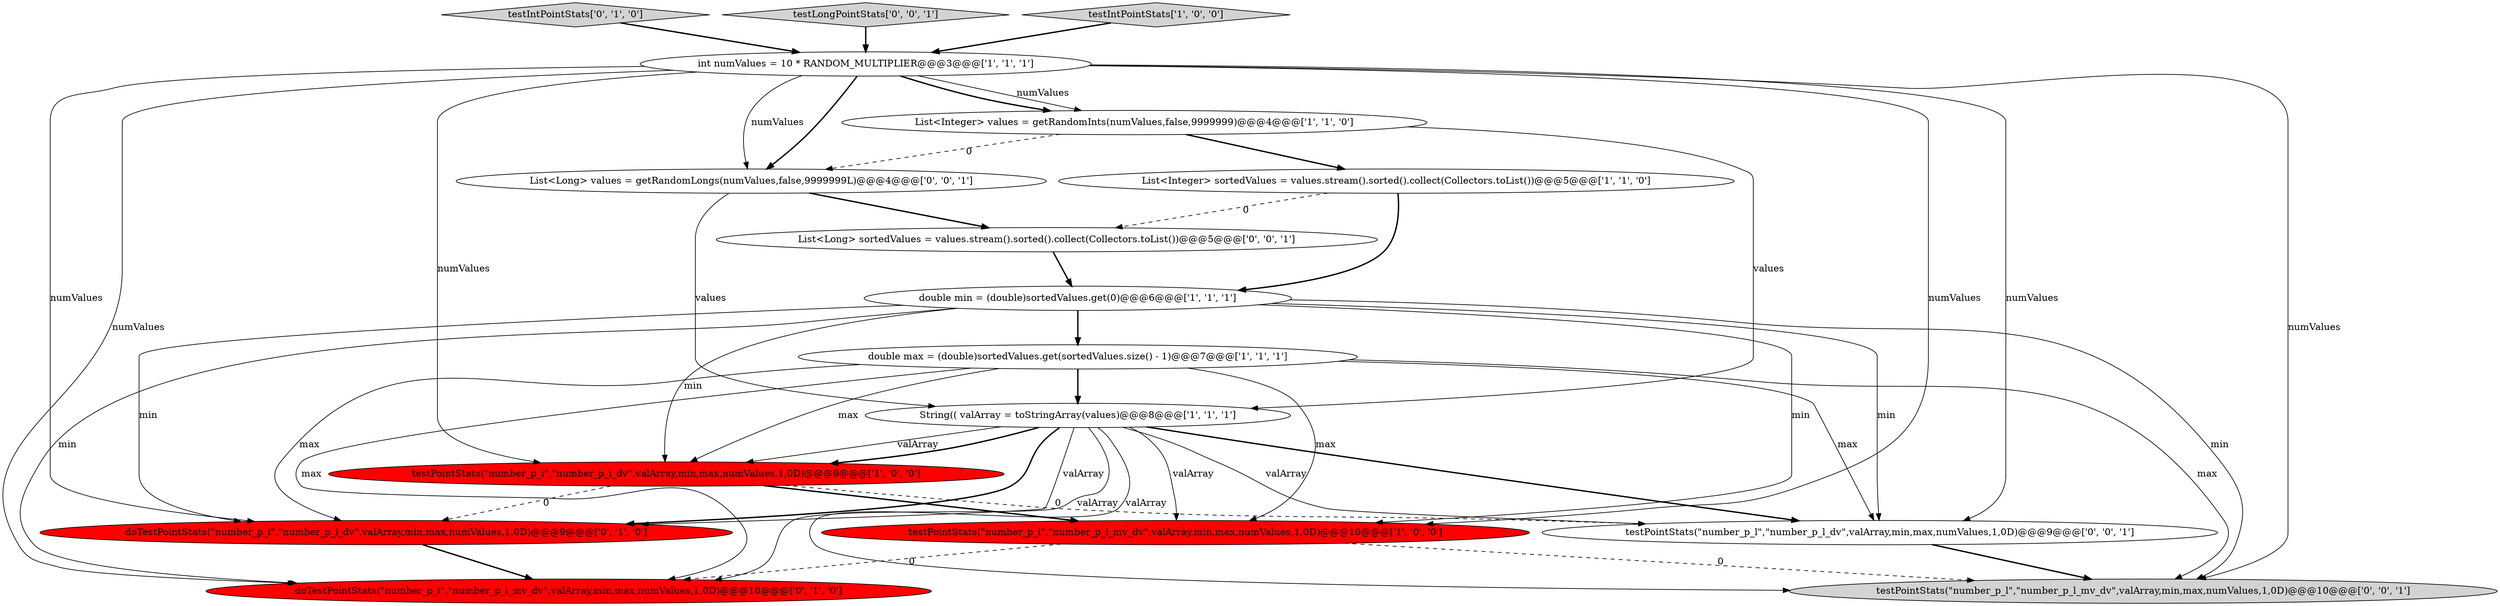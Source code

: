 digraph {
10 [style = filled, label = "doTestPointStats(\"number_p_i\",\"number_p_i_dv\",valArray,min,max,numValues,1,0D)@@@9@@@['0', '1', '0']", fillcolor = red, shape = ellipse image = "AAA1AAABBB2BBB"];
5 [style = filled, label = "testPointStats(\"number_p_i\",\"number_p_i_dv\",valArray,min,max,numValues,1,0D)@@@9@@@['1', '0', '0']", fillcolor = red, shape = ellipse image = "AAA1AAABBB1BBB"];
2 [style = filled, label = "double max = (double)sortedValues.get(sortedValues.size() - 1)@@@7@@@['1', '1', '1']", fillcolor = white, shape = ellipse image = "AAA0AAABBB1BBB"];
15 [style = filled, label = "List<Long> sortedValues = values.stream().sorted().collect(Collectors.toList())@@@5@@@['0', '0', '1']", fillcolor = white, shape = ellipse image = "AAA0AAABBB3BBB"];
11 [style = filled, label = "doTestPointStats(\"number_p_i\",\"number_p_i_mv_dv\",valArray,min,max,numValues,1,0D)@@@10@@@['0', '1', '0']", fillcolor = red, shape = ellipse image = "AAA1AAABBB2BBB"];
0 [style = filled, label = "double min = (double)sortedValues.get(0)@@@6@@@['1', '1', '1']", fillcolor = white, shape = ellipse image = "AAA0AAABBB1BBB"];
7 [style = filled, label = "List<Integer> values = getRandomInts(numValues,false,9999999)@@@4@@@['1', '1', '0']", fillcolor = white, shape = ellipse image = "AAA0AAABBB1BBB"];
8 [style = filled, label = "List<Integer> sortedValues = values.stream().sorted().collect(Collectors.toList())@@@5@@@['1', '1', '0']", fillcolor = white, shape = ellipse image = "AAA0AAABBB1BBB"];
1 [style = filled, label = "int numValues = 10 * RANDOM_MULTIPLIER@@@3@@@['1', '1', '1']", fillcolor = white, shape = ellipse image = "AAA0AAABBB1BBB"];
9 [style = filled, label = "testIntPointStats['0', '1', '0']", fillcolor = lightgray, shape = diamond image = "AAA0AAABBB2BBB"];
14 [style = filled, label = "testLongPointStats['0', '0', '1']", fillcolor = lightgray, shape = diamond image = "AAA0AAABBB3BBB"];
3 [style = filled, label = "String(( valArray = toStringArray(values)@@@8@@@['1', '1', '1']", fillcolor = white, shape = ellipse image = "AAA0AAABBB1BBB"];
12 [style = filled, label = "testPointStats(\"number_p_l\",\"number_p_l_dv\",valArray,min,max,numValues,1,0D)@@@9@@@['0', '0', '1']", fillcolor = white, shape = ellipse image = "AAA0AAABBB3BBB"];
4 [style = filled, label = "testPointStats(\"number_p_i\",\"number_p_i_mv_dv\",valArray,min,max,numValues,1,0D)@@@10@@@['1', '0', '0']", fillcolor = red, shape = ellipse image = "AAA1AAABBB1BBB"];
6 [style = filled, label = "testIntPointStats['1', '0', '0']", fillcolor = lightgray, shape = diamond image = "AAA0AAABBB1BBB"];
13 [style = filled, label = "List<Long> values = getRandomLongs(numValues,false,9999999L)@@@4@@@['0', '0', '1']", fillcolor = white, shape = ellipse image = "AAA0AAABBB3BBB"];
16 [style = filled, label = "testPointStats(\"number_p_l\",\"number_p_l_mv_dv\",valArray,min,max,numValues,1,0D)@@@10@@@['0', '0', '1']", fillcolor = lightgray, shape = ellipse image = "AAA0AAABBB3BBB"];
3->12 [style = solid, label="valArray"];
0->5 [style = solid, label="min"];
2->16 [style = solid, label="max"];
5->12 [style = dashed, label="0"];
2->12 [style = solid, label="max"];
4->16 [style = dashed, label="0"];
3->16 [style = solid, label="valArray"];
2->3 [style = bold, label=""];
0->2 [style = bold, label=""];
8->15 [style = dashed, label="0"];
1->10 [style = solid, label="numValues"];
1->7 [style = solid, label="numValues"];
13->3 [style = solid, label="values"];
12->16 [style = bold, label=""];
3->12 [style = bold, label=""];
7->8 [style = bold, label=""];
1->7 [style = bold, label=""];
1->13 [style = bold, label=""];
14->1 [style = bold, label=""];
1->16 [style = solid, label="numValues"];
7->3 [style = solid, label="values"];
0->16 [style = solid, label="min"];
8->0 [style = bold, label=""];
3->11 [style = solid, label="valArray"];
6->1 [style = bold, label=""];
3->10 [style = bold, label=""];
3->5 [style = solid, label="valArray"];
3->5 [style = bold, label=""];
5->10 [style = dashed, label="0"];
2->11 [style = solid, label="max"];
0->10 [style = solid, label="min"];
1->12 [style = solid, label="numValues"];
0->12 [style = solid, label="min"];
1->4 [style = solid, label="numValues"];
2->10 [style = solid, label="max"];
15->0 [style = bold, label=""];
2->4 [style = solid, label="max"];
5->4 [style = bold, label=""];
3->4 [style = solid, label="valArray"];
7->13 [style = dashed, label="0"];
0->4 [style = solid, label="min"];
1->11 [style = solid, label="numValues"];
0->11 [style = solid, label="min"];
13->15 [style = bold, label=""];
3->10 [style = solid, label="valArray"];
2->5 [style = solid, label="max"];
1->13 [style = solid, label="numValues"];
9->1 [style = bold, label=""];
4->11 [style = dashed, label="0"];
1->5 [style = solid, label="numValues"];
10->11 [style = bold, label=""];
}
